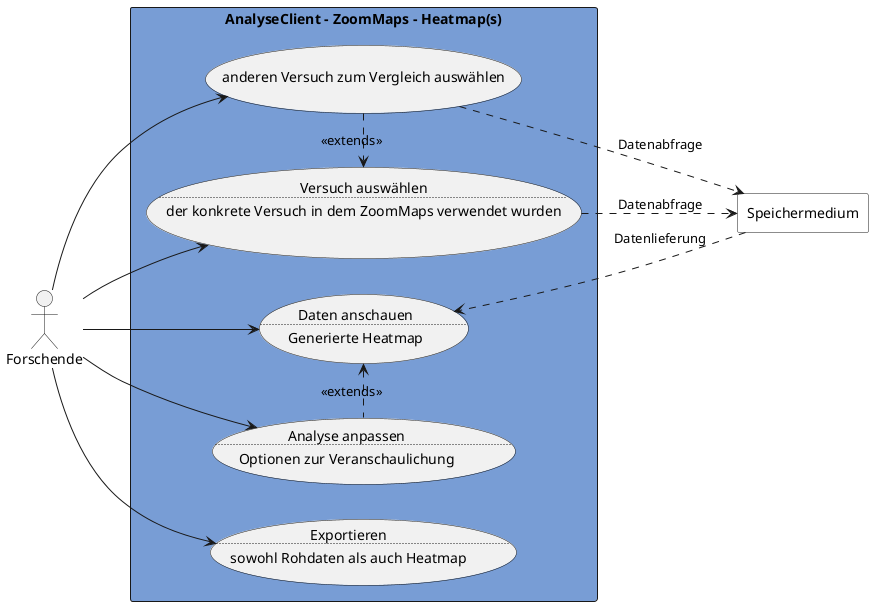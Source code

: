 @startuml analyse-zoommaps
left to right direction

actor Forschende as f

rectangle "AnalyseClient - ZoomMaps - Heatmap(s)" #789dd5 {
    usecase va as "Versuch auswählen
    ..
    der konkrete Versuch in dem ZoomMaps verwendet wurden"
    usecase vv as "anderen Versuch zum Vergleich auswählen"
    usecase da as "Daten anschauen
    ..
    Generierte Heatmap"
    usecase aa as "Analyse anpassen
    ..
    Optionen zur Veranschaulichung"
    usecase ex as "Exportieren
    ..
    sowohl Rohdaten als auch Heatmap"
}

rectangle Speichermedium as s #FFFFFF

f --> da
f --> aa
f --> ex
f --> va
f --> vv

' intern
va ..> s : Datenabfrage
vv ..> s : Datenabfrage
s ..> da : Datenlieferung

va <.l. vv : <<extends>>
da <.r. aa : <<extends>>

@enduml
